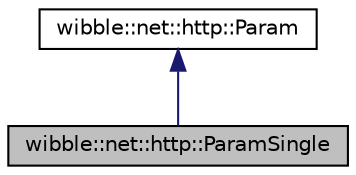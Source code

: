 digraph G
{
  edge [fontname="Helvetica",fontsize="10",labelfontname="Helvetica",labelfontsize="10"];
  node [fontname="Helvetica",fontsize="10",shape=record];
  Node1 [label="wibble::net::http::ParamSingle",height=0.2,width=0.4,color="black", fillcolor="grey75", style="filled" fontcolor="black"];
  Node2 -> Node1 [dir="back",color="midnightblue",fontsize="10",style="solid",fontname="Helvetica"];
  Node2 [label="wibble::net::http::Param",height=0.2,width=0.4,color="black", fillcolor="white", style="filled",URL="$structwibble_1_1net_1_1http_1_1Param.html",tooltip="Base interface for GET or POST parameters."];
}
